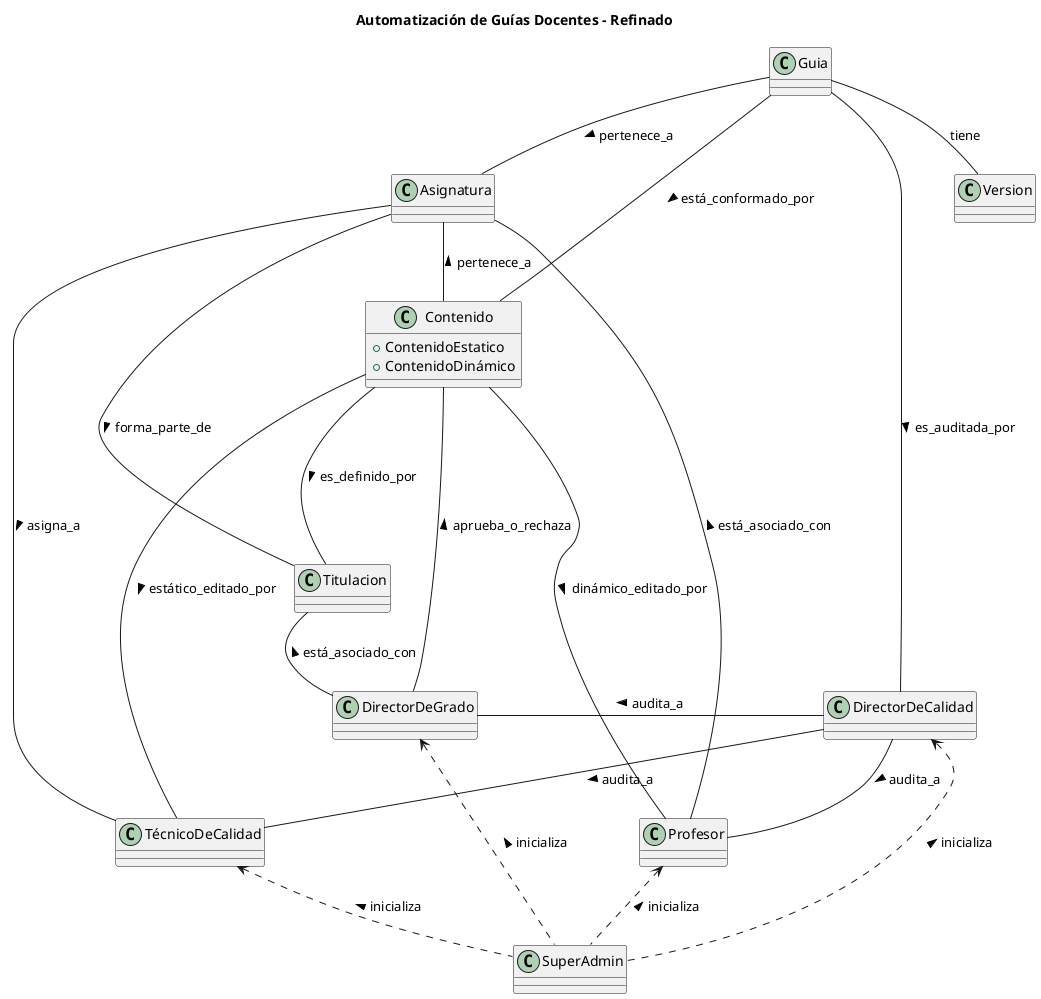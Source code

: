 @startuml Diagrama de Clases
title Automatización de Guías Docentes - Refinado

class SuperAdmin
class Profesor
class DirectorDeGrado
class TécnicoDeCalidad
class DirectorDeCalidad
class Guia
class Contenido {
  + ContenidoEstatico
  + ContenidoDinámico
}
class Titulacion
class Asignatura
class Version

Guia -- Asignatura: pertenece_a >
Guia -- Contenido: está_conformado_por >


Asignatura -down- Contenido: pertenece_a <
Asignatura -down- Titulacion: forma_parte_de >
Asignatura -- TécnicoDeCalidad : asigna_a >

Guia -down- DirectorDeCalidad: es_auditada_por >
Guia -down- Version: tiene

Contenido --- Titulacion: es_definido_por >

DirectorDeCalidad -- TécnicoDeCalidad: audita_a >
DirectorDeCalidad -- Profesor: audita_a >
DirectorDeCalidad -l- DirectorDeGrado: audita_a >

Profesor -up-- Asignatura: está_asociado_con >

Contenido -- Profesor: dinámico_editado_por >

DirectorDeGrado -up- Titulacion: está_asociado_con >
Contenido -- DirectorDeGrado: aprueba_o_rechaza <
Contenido -down- TécnicoDeCalidad: estático_editado_por >

SuperAdmin .up.> Profesor: inicializa >
SuperAdmin .up.> TécnicoDeCalidad: inicializa >
SuperAdmin .up.> DirectorDeGrado: inicializa >
SuperAdmin .up.> DirectorDeCalidad: inicializa >
@enduml